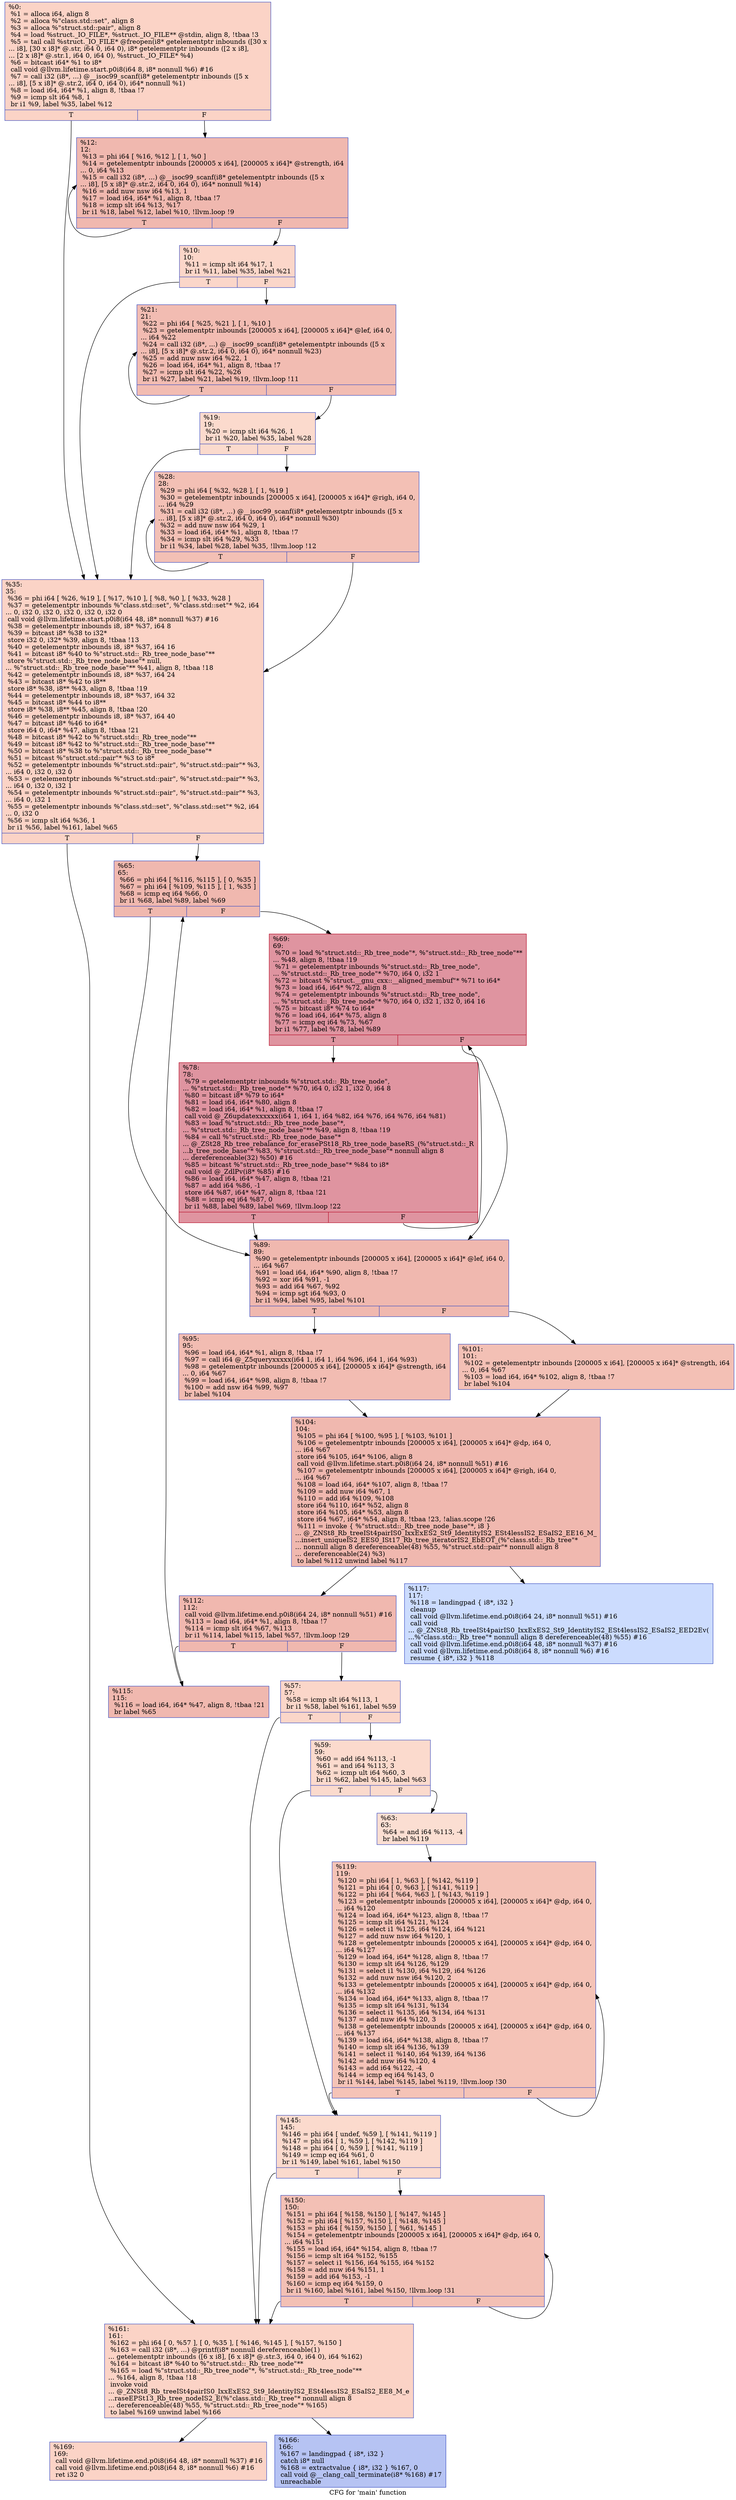 digraph "CFG for 'main' function" {
	label="CFG for 'main' function";

	Node0x55cbb4ec31c0 [shape=record,color="#3d50c3ff", style=filled, fillcolor="#f59c7d70",label="{%0:\l  %1 = alloca i64, align 8\l  %2 = alloca %\"class.std::set\", align 8\l  %3 = alloca %\"struct.std::pair\", align 8\l  %4 = load %struct._IO_FILE*, %struct._IO_FILE** @stdin, align 8, !tbaa !3\l  %5 = tail call %struct._IO_FILE* @freopen(i8* getelementptr inbounds ([30 x\l... i8], [30 x i8]* @.str, i64 0, i64 0), i8* getelementptr inbounds ([2 x i8],\l... [2 x i8]* @.str.1, i64 0, i64 0), %struct._IO_FILE* %4)\l  %6 = bitcast i64* %1 to i8*\l  call void @llvm.lifetime.start.p0i8(i64 8, i8* nonnull %6) #16\l  %7 = call i32 (i8*, ...) @__isoc99_scanf(i8* getelementptr inbounds ([5 x\l... i8], [5 x i8]* @.str.2, i64 0, i64 0), i64* nonnull %1)\l  %8 = load i64, i64* %1, align 8, !tbaa !7\l  %9 = icmp slt i64 %8, 1\l  br i1 %9, label %35, label %12\l|{<s0>T|<s1>F}}"];
	Node0x55cbb4ec31c0:s0 -> Node0x55cbb4ec3550;
	Node0x55cbb4ec31c0:s1 -> Node0x55cbb4ec3ef0;
	Node0x55cbb4ec4030 [shape=record,color="#3d50c3ff", style=filled, fillcolor="#f6a38570",label="{%10:\l10:                                               \l  %11 = icmp slt i64 %17, 1\l  br i1 %11, label %35, label %21\l|{<s0>T|<s1>F}}"];
	Node0x55cbb4ec4030:s0 -> Node0x55cbb4ec3550;
	Node0x55cbb4ec4030:s1 -> Node0x55cbb4ec4150;
	Node0x55cbb4ec3ef0 [shape=record,color="#3d50c3ff", style=filled, fillcolor="#dc5d4a70",label="{%12:\l12:                                               \l  %13 = phi i64 [ %16, %12 ], [ 1, %0 ]\l  %14 = getelementptr inbounds [200005 x i64], [200005 x i64]* @strength, i64\l... 0, i64 %13\l  %15 = call i32 (i8*, ...) @__isoc99_scanf(i8* getelementptr inbounds ([5 x\l... i8], [5 x i8]* @.str.2, i64 0, i64 0), i64* nonnull %14)\l  %16 = add nuw nsw i64 %13, 1\l  %17 = load i64, i64* %1, align 8, !tbaa !7\l  %18 = icmp slt i64 %13, %17\l  br i1 %18, label %12, label %10, !llvm.loop !9\l|{<s0>T|<s1>F}}"];
	Node0x55cbb4ec3ef0:s0 -> Node0x55cbb4ec3ef0;
	Node0x55cbb4ec3ef0:s1 -> Node0x55cbb4ec4030;
	Node0x55cbb4ec4770 [shape=record,color="#3d50c3ff", style=filled, fillcolor="#f7ac8e70",label="{%19:\l19:                                               \l  %20 = icmp slt i64 %26, 1\l  br i1 %20, label %35, label %28\l|{<s0>T|<s1>F}}"];
	Node0x55cbb4ec4770:s0 -> Node0x55cbb4ec3550;
	Node0x55cbb4ec4770:s1 -> Node0x55cbb4ec4890;
	Node0x55cbb4ec4150 [shape=record,color="#3d50c3ff", style=filled, fillcolor="#e1675170",label="{%21:\l21:                                               \l  %22 = phi i64 [ %25, %21 ], [ 1, %10 ]\l  %23 = getelementptr inbounds [200005 x i64], [200005 x i64]* @lef, i64 0,\l... i64 %22\l  %24 = call i32 (i8*, ...) @__isoc99_scanf(i8* getelementptr inbounds ([5 x\l... i8], [5 x i8]* @.str.2, i64 0, i64 0), i64* nonnull %23)\l  %25 = add nuw nsw i64 %22, 1\l  %26 = load i64, i64* %1, align 8, !tbaa !7\l  %27 = icmp slt i64 %22, %26\l  br i1 %27, label %21, label %19, !llvm.loop !11\l|{<s0>T|<s1>F}}"];
	Node0x55cbb4ec4150:s0 -> Node0x55cbb4ec4150;
	Node0x55cbb4ec4150:s1 -> Node0x55cbb4ec4770;
	Node0x55cbb4ec4890 [shape=record,color="#3d50c3ff", style=filled, fillcolor="#e5705870",label="{%28:\l28:                                               \l  %29 = phi i64 [ %32, %28 ], [ 1, %19 ]\l  %30 = getelementptr inbounds [200005 x i64], [200005 x i64]* @righ, i64 0,\l... i64 %29\l  %31 = call i32 (i8*, ...) @__isoc99_scanf(i8* getelementptr inbounds ([5 x\l... i8], [5 x i8]* @.str.2, i64 0, i64 0), i64* nonnull %30)\l  %32 = add nuw nsw i64 %29, 1\l  %33 = load i64, i64* %1, align 8, !tbaa !7\l  %34 = icmp slt i64 %29, %33\l  br i1 %34, label %28, label %35, !llvm.loop !12\l|{<s0>T|<s1>F}}"];
	Node0x55cbb4ec4890:s0 -> Node0x55cbb4ec4890;
	Node0x55cbb4ec4890:s1 -> Node0x55cbb4ec3550;
	Node0x55cbb4ec3550 [shape=record,color="#3d50c3ff", style=filled, fillcolor="#f59c7d70",label="{%35:\l35:                                               \l  %36 = phi i64 [ %26, %19 ], [ %17, %10 ], [ %8, %0 ], [ %33, %28 ]\l  %37 = getelementptr inbounds %\"class.std::set\", %\"class.std::set\"* %2, i64\l... 0, i32 0, i32 0, i32 0, i32 0, i32 0\l  call void @llvm.lifetime.start.p0i8(i64 48, i8* nonnull %37) #16\l  %38 = getelementptr inbounds i8, i8* %37, i64 8\l  %39 = bitcast i8* %38 to i32*\l  store i32 0, i32* %39, align 8, !tbaa !13\l  %40 = getelementptr inbounds i8, i8* %37, i64 16\l  %41 = bitcast i8* %40 to %\"struct.std::_Rb_tree_node_base\"**\l  store %\"struct.std::_Rb_tree_node_base\"* null,\l... %\"struct.std::_Rb_tree_node_base\"** %41, align 8, !tbaa !18\l  %42 = getelementptr inbounds i8, i8* %37, i64 24\l  %43 = bitcast i8* %42 to i8**\l  store i8* %38, i8** %43, align 8, !tbaa !19\l  %44 = getelementptr inbounds i8, i8* %37, i64 32\l  %45 = bitcast i8* %44 to i8**\l  store i8* %38, i8** %45, align 8, !tbaa !20\l  %46 = getelementptr inbounds i8, i8* %37, i64 40\l  %47 = bitcast i8* %46 to i64*\l  store i64 0, i64* %47, align 8, !tbaa !21\l  %48 = bitcast i8* %42 to %\"struct.std::_Rb_tree_node\"**\l  %49 = bitcast i8* %42 to %\"struct.std::_Rb_tree_node_base\"**\l  %50 = bitcast i8* %38 to %\"struct.std::_Rb_tree_node_base\"*\l  %51 = bitcast %\"struct.std::pair\"* %3 to i8*\l  %52 = getelementptr inbounds %\"struct.std::pair\", %\"struct.std::pair\"* %3,\l... i64 0, i32 0, i32 0\l  %53 = getelementptr inbounds %\"struct.std::pair\", %\"struct.std::pair\"* %3,\l... i64 0, i32 0, i32 1\l  %54 = getelementptr inbounds %\"struct.std::pair\", %\"struct.std::pair\"* %3,\l... i64 0, i32 1\l  %55 = getelementptr inbounds %\"class.std::set\", %\"class.std::set\"* %2, i64\l... 0, i32 0\l  %56 = icmp slt i64 %36, 1\l  br i1 %56, label %161, label %65\l|{<s0>T|<s1>F}}"];
	Node0x55cbb4ec3550:s0 -> Node0x55cbb4ec7070;
	Node0x55cbb4ec3550:s1 -> Node0x55cbb4ec7100;
	Node0x55cbb4ec7240 [shape=record,color="#3d50c3ff", style=filled, fillcolor="#f6a38570",label="{%57:\l57:                                               \l  %58 = icmp slt i64 %113, 1\l  br i1 %58, label %161, label %59\l|{<s0>T|<s1>F}}"];
	Node0x55cbb4ec7240:s0 -> Node0x55cbb4ec7070;
	Node0x55cbb4ec7240:s1 -> Node0x55cbb4ec7390;
	Node0x55cbb4ec7390 [shape=record,color="#3d50c3ff", style=filled, fillcolor="#f7ac8e70",label="{%59:\l59:                                               \l  %60 = add i64 %113, -1\l  %61 = and i64 %113, 3\l  %62 = icmp ult i64 %60, 3\l  br i1 %62, label %145, label %63\l|{<s0>T|<s1>F}}"];
	Node0x55cbb4ec7390:s0 -> Node0x55cbb4ec76e0;
	Node0x55cbb4ec7390:s1 -> Node0x55cbb4ec7730;
	Node0x55cbb4ec7730 [shape=record,color="#3d50c3ff", style=filled, fillcolor="#f7b59970",label="{%63:\l63:                                               \l  %64 = and i64 %113, -4\l  br label %119\l}"];
	Node0x55cbb4ec7730 -> Node0x55cbb4ec7930;
	Node0x55cbb4ec7100 [shape=record,color="#3d50c3ff", style=filled, fillcolor="#dc5d4a70",label="{%65:\l65:                                               \l  %66 = phi i64 [ %116, %115 ], [ 0, %35 ]\l  %67 = phi i64 [ %109, %115 ], [ 1, %35 ]\l  %68 = icmp eq i64 %66, 0\l  br i1 %68, label %89, label %69\l|{<s0>T|<s1>F}}"];
	Node0x55cbb4ec7100:s0 -> Node0x55cbb4ec7d10;
	Node0x55cbb4ec7100:s1 -> Node0x55cbb4ec7da0;
	Node0x55cbb4ec7da0 [shape=record,color="#b70d28ff", style=filled, fillcolor="#b70d2870",label="{%69:\l69:                                               \l  %70 = load %\"struct.std::_Rb_tree_node\"*, %\"struct.std::_Rb_tree_node\"**\l... %48, align 8, !tbaa !19\l  %71 = getelementptr inbounds %\"struct.std::_Rb_tree_node\",\l... %\"struct.std::_Rb_tree_node\"* %70, i64 0, i32 1\l  %72 = bitcast %\"struct.__gnu_cxx::__aligned_membuf\"* %71 to i64*\l  %73 = load i64, i64* %72, align 8\l  %74 = getelementptr inbounds %\"struct.std::_Rb_tree_node\",\l... %\"struct.std::_Rb_tree_node\"* %70, i64 0, i32 1, i32 0, i64 16\l  %75 = bitcast i8* %74 to i64*\l  %76 = load i64, i64* %75, align 8\l  %77 = icmp eq i64 %73, %67\l  br i1 %77, label %78, label %89\l|{<s0>T|<s1>F}}"];
	Node0x55cbb4ec7da0:s0 -> Node0x55cbb4ec8970;
	Node0x55cbb4ec7da0:s1 -> Node0x55cbb4ec7d10;
	Node0x55cbb4ec8970 [shape=record,color="#b70d28ff", style=filled, fillcolor="#b70d2870",label="{%78:\l78:                                               \l  %79 = getelementptr inbounds %\"struct.std::_Rb_tree_node\",\l... %\"struct.std::_Rb_tree_node\"* %70, i64 0, i32 1, i32 0, i64 8\l  %80 = bitcast i8* %79 to i64*\l  %81 = load i64, i64* %80, align 8\l  %82 = load i64, i64* %1, align 8, !tbaa !7\l  call void @_Z6updatexxxxxx(i64 1, i64 1, i64 %82, i64 %76, i64 %76, i64 %81)\l  %83 = load %\"struct.std::_Rb_tree_node_base\"*,\l... %\"struct.std::_Rb_tree_node_base\"** %49, align 8, !tbaa !19\l  %84 = call %\"struct.std::_Rb_tree_node_base\"*\l... @_ZSt28_Rb_tree_rebalance_for_erasePSt18_Rb_tree_node_baseRS_(%\"struct.std::_R\l...b_tree_node_base\"* %83, %\"struct.std::_Rb_tree_node_base\"* nonnull align 8\l... dereferenceable(32) %50) #16\l  %85 = bitcast %\"struct.std::_Rb_tree_node_base\"* %84 to i8*\l  call void @_ZdlPv(i8* %85) #16\l  %86 = load i64, i64* %47, align 8, !tbaa !21\l  %87 = add i64 %86, -1\l  store i64 %87, i64* %47, align 8, !tbaa !21\l  %88 = icmp eq i64 %87, 0\l  br i1 %88, label %89, label %69, !llvm.loop !22\l|{<s0>T|<s1>F}}"];
	Node0x55cbb4ec8970:s0 -> Node0x55cbb4ec7d10;
	Node0x55cbb4ec8970:s1 -> Node0x55cbb4ec7da0;
	Node0x55cbb4ec7d10 [shape=record,color="#3d50c3ff", style=filled, fillcolor="#dc5d4a70",label="{%89:\l89:                                               \l  %90 = getelementptr inbounds [200005 x i64], [200005 x i64]* @lef, i64 0,\l... i64 %67\l  %91 = load i64, i64* %90, align 8, !tbaa !7\l  %92 = xor i64 %91, -1\l  %93 = add i64 %67, %92\l  %94 = icmp sgt i64 %93, 0\l  br i1 %94, label %95, label %101\l|{<s0>T|<s1>F}}"];
	Node0x55cbb4ec7d10:s0 -> Node0x55cbb4eca0f0;
	Node0x55cbb4ec7d10:s1 -> Node0x55cbb4eca140;
	Node0x55cbb4eca0f0 [shape=record,color="#3d50c3ff", style=filled, fillcolor="#e1675170",label="{%95:\l95:                                               \l  %96 = load i64, i64* %1, align 8, !tbaa !7\l  %97 = call i64 @_Z5queryxxxxx(i64 1, i64 1, i64 %96, i64 1, i64 %93)\l  %98 = getelementptr inbounds [200005 x i64], [200005 x i64]* @strength, i64\l... 0, i64 %67\l  %99 = load i64, i64* %98, align 8, !tbaa !7\l  %100 = add nsw i64 %99, %97\l  br label %104\l}"];
	Node0x55cbb4eca0f0 -> Node0x55cbb4eca690;
	Node0x55cbb4eca140 [shape=record,color="#3d50c3ff", style=filled, fillcolor="#e5705870",label="{%101:\l101:                                              \l  %102 = getelementptr inbounds [200005 x i64], [200005 x i64]* @strength, i64\l... 0, i64 %67\l  %103 = load i64, i64* %102, align 8, !tbaa !7\l  br label %104\l}"];
	Node0x55cbb4eca140 -> Node0x55cbb4eca690;
	Node0x55cbb4eca690 [shape=record,color="#3d50c3ff", style=filled, fillcolor="#dc5d4a70",label="{%104:\l104:                                              \l  %105 = phi i64 [ %100, %95 ], [ %103, %101 ]\l  %106 = getelementptr inbounds [200005 x i64], [200005 x i64]* @dp, i64 0,\l... i64 %67\l  store i64 %105, i64* %106, align 8\l  call void @llvm.lifetime.start.p0i8(i64 24, i8* nonnull %51) #16\l  %107 = getelementptr inbounds [200005 x i64], [200005 x i64]* @righ, i64 0,\l... i64 %67\l  %108 = load i64, i64* %107, align 8, !tbaa !7\l  %109 = add nuw i64 %67, 1\l  %110 = add i64 %109, %108\l  store i64 %110, i64* %52, align 8\l  store i64 %105, i64* %53, align 8\l  store i64 %67, i64* %54, align 8, !tbaa !23, !alias.scope !26\l  %111 = invoke \{ %\"struct.std::_Rb_tree_node_base\"*, i8 \}\l... @_ZNSt8_Rb_treeISt4pairIS0_IxxExES2_St9_IdentityIS2_ESt4lessIS2_ESaIS2_EE16_M_\l...insert_uniqueIS2_EES0_ISt17_Rb_tree_iteratorIS2_EbEOT_(%\"class.std::_Rb_tree\"*\l... nonnull align 8 dereferenceable(48) %55, %\"struct.std::pair\"* nonnull align 8\l... dereferenceable(24) %3)\l          to label %112 unwind label %117\l}"];
	Node0x55cbb4eca690 -> Node0x55cbb4ecc310;
	Node0x55cbb4eca690 -> Node0x55cbb4ecc3a0;
	Node0x55cbb4ecc310 [shape=record,color="#3d50c3ff", style=filled, fillcolor="#dc5d4a70",label="{%112:\l112:                                              \l  call void @llvm.lifetime.end.p0i8(i64 24, i8* nonnull %51) #16\l  %113 = load i64, i64* %1, align 8, !tbaa !7\l  %114 = icmp slt i64 %67, %113\l  br i1 %114, label %115, label %57, !llvm.loop !29\l|{<s0>T|<s1>F}}"];
	Node0x55cbb4ecc310:s0 -> Node0x55cbb4ec7a20;
	Node0x55cbb4ecc310:s1 -> Node0x55cbb4ec7240;
	Node0x55cbb4ec7a20 [shape=record,color="#3d50c3ff", style=filled, fillcolor="#dc5d4a70",label="{%115:\l115:                                              \l  %116 = load i64, i64* %47, align 8, !tbaa !21\l  br label %65\l}"];
	Node0x55cbb4ec7a20 -> Node0x55cbb4ec7100;
	Node0x55cbb4ecc3a0 [shape=record,color="#3d50c3ff", style=filled, fillcolor="#8caffe70",label="{%117:\l117:                                              \l  %118 = landingpad \{ i8*, i32 \}\l          cleanup\l  call void @llvm.lifetime.end.p0i8(i64 24, i8* nonnull %51) #16\l  call void\l... @_ZNSt8_Rb_treeISt4pairIS0_IxxExES2_St9_IdentityIS2_ESt4lessIS2_ESaIS2_EED2Ev(\l...%\"class.std::_Rb_tree\"* nonnull align 8 dereferenceable(48) %55) #16\l  call void @llvm.lifetime.end.p0i8(i64 48, i8* nonnull %37) #16\l  call void @llvm.lifetime.end.p0i8(i64 8, i8* nonnull %6) #16\l  resume \{ i8*, i32 \} %118\l}"];
	Node0x55cbb4ec7930 [shape=record,color="#3d50c3ff", style=filled, fillcolor="#e8765c70",label="{%119:\l119:                                              \l  %120 = phi i64 [ 1, %63 ], [ %142, %119 ]\l  %121 = phi i64 [ 0, %63 ], [ %141, %119 ]\l  %122 = phi i64 [ %64, %63 ], [ %143, %119 ]\l  %123 = getelementptr inbounds [200005 x i64], [200005 x i64]* @dp, i64 0,\l... i64 %120\l  %124 = load i64, i64* %123, align 8, !tbaa !7\l  %125 = icmp slt i64 %121, %124\l  %126 = select i1 %125, i64 %124, i64 %121\l  %127 = add nuw nsw i64 %120, 1\l  %128 = getelementptr inbounds [200005 x i64], [200005 x i64]* @dp, i64 0,\l... i64 %127\l  %129 = load i64, i64* %128, align 8, !tbaa !7\l  %130 = icmp slt i64 %126, %129\l  %131 = select i1 %130, i64 %129, i64 %126\l  %132 = add nuw nsw i64 %120, 2\l  %133 = getelementptr inbounds [200005 x i64], [200005 x i64]* @dp, i64 0,\l... i64 %132\l  %134 = load i64, i64* %133, align 8, !tbaa !7\l  %135 = icmp slt i64 %131, %134\l  %136 = select i1 %135, i64 %134, i64 %131\l  %137 = add nuw i64 %120, 3\l  %138 = getelementptr inbounds [200005 x i64], [200005 x i64]* @dp, i64 0,\l... i64 %137\l  %139 = load i64, i64* %138, align 8, !tbaa !7\l  %140 = icmp slt i64 %136, %139\l  %141 = select i1 %140, i64 %139, i64 %136\l  %142 = add nuw i64 %120, 4\l  %143 = add i64 %122, -4\l  %144 = icmp eq i64 %143, 0\l  br i1 %144, label %145, label %119, !llvm.loop !30\l|{<s0>T|<s1>F}}"];
	Node0x55cbb4ec7930:s0 -> Node0x55cbb4ec76e0;
	Node0x55cbb4ec7930:s1 -> Node0x55cbb4ec7930;
	Node0x55cbb4ec76e0 [shape=record,color="#3d50c3ff", style=filled, fillcolor="#f7ac8e70",label="{%145:\l145:                                              \l  %146 = phi i64 [ undef, %59 ], [ %141, %119 ]\l  %147 = phi i64 [ 1, %59 ], [ %142, %119 ]\l  %148 = phi i64 [ 0, %59 ], [ %141, %119 ]\l  %149 = icmp eq i64 %61, 0\l  br i1 %149, label %161, label %150\l|{<s0>T|<s1>F}}"];
	Node0x55cbb4ec76e0:s0 -> Node0x55cbb4ec7070;
	Node0x55cbb4ec76e0:s1 -> Node0x55cbb4ececf0;
	Node0x55cbb4ececf0 [shape=record,color="#3d50c3ff", style=filled, fillcolor="#e5705870",label="{%150:\l150:                                              \l  %151 = phi i64 [ %158, %150 ], [ %147, %145 ]\l  %152 = phi i64 [ %157, %150 ], [ %148, %145 ]\l  %153 = phi i64 [ %159, %150 ], [ %61, %145 ]\l  %154 = getelementptr inbounds [200005 x i64], [200005 x i64]* @dp, i64 0,\l... i64 %151\l  %155 = load i64, i64* %154, align 8, !tbaa !7\l  %156 = icmp slt i64 %152, %155\l  %157 = select i1 %156, i64 %155, i64 %152\l  %158 = add nuw i64 %151, 1\l  %159 = add i64 %153, -1\l  %160 = icmp eq i64 %159, 0\l  br i1 %160, label %161, label %150, !llvm.loop !31\l|{<s0>T|<s1>F}}"];
	Node0x55cbb4ececf0:s0 -> Node0x55cbb4ec7070;
	Node0x55cbb4ececf0:s1 -> Node0x55cbb4ececf0;
	Node0x55cbb4ec7070 [shape=record,color="#3d50c3ff", style=filled, fillcolor="#f59c7d70",label="{%161:\l161:                                              \l  %162 = phi i64 [ 0, %57 ], [ 0, %35 ], [ %146, %145 ], [ %157, %150 ]\l  %163 = call i32 (i8*, ...) @printf(i8* nonnull dereferenceable(1)\l... getelementptr inbounds ([6 x i8], [6 x i8]* @.str.3, i64 0, i64 0), i64 %162)\l  %164 = bitcast i8* %40 to %\"struct.std::_Rb_tree_node\"**\l  %165 = load %\"struct.std::_Rb_tree_node\"*, %\"struct.std::_Rb_tree_node\"**\l... %164, align 8, !tbaa !18\l  invoke void\l... @_ZNSt8_Rb_treeISt4pairIS0_IxxExES2_St9_IdentityIS2_ESt4lessIS2_ESaIS2_EE8_M_e\l...raseEPSt13_Rb_tree_nodeIS2_E(%\"class.std::_Rb_tree\"* nonnull align 8\l... dereferenceable(48) %55, %\"struct.std::_Rb_tree_node\"* %165)\l          to label %169 unwind label %166\l}"];
	Node0x55cbb4ec7070 -> Node0x55cbb4ed0110;
	Node0x55cbb4ec7070 -> Node0x55cbb4ed0160;
	Node0x55cbb4ed0160 [shape=record,color="#3d50c3ff", style=filled, fillcolor="#5977e370",label="{%166:\l166:                                              \l  %167 = landingpad \{ i8*, i32 \}\l          catch i8* null\l  %168 = extractvalue \{ i8*, i32 \} %167, 0\l  call void @__clang_call_terminate(i8* %168) #17\l  unreachable\l}"];
	Node0x55cbb4ed0110 [shape=record,color="#3d50c3ff", style=filled, fillcolor="#f59c7d70",label="{%169:\l169:                                              \l  call void @llvm.lifetime.end.p0i8(i64 48, i8* nonnull %37) #16\l  call void @llvm.lifetime.end.p0i8(i64 8, i8* nonnull %6) #16\l  ret i32 0\l}"];
}
